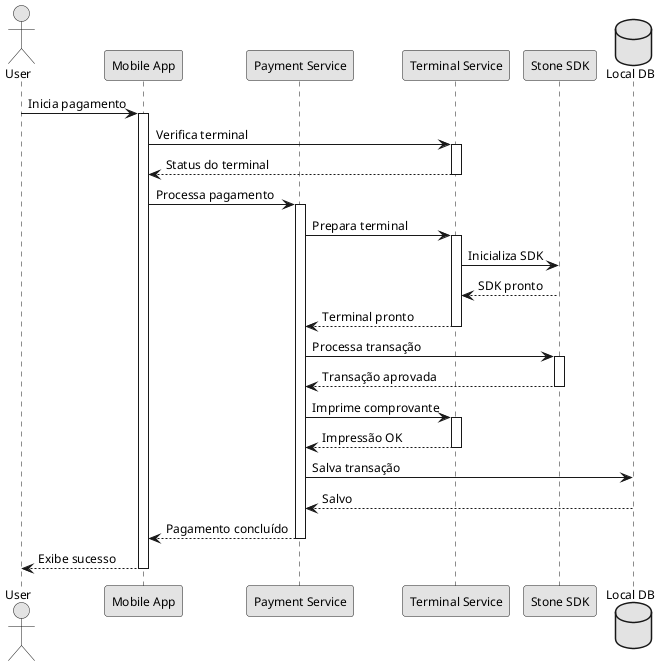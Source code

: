 @startuml
skinparam monochrome true
skinparam defaultFontName Arial
skinparam defaultFontSize 12

actor User
participant "Mobile App" as App
participant "Payment Service" as Payment
participant "Terminal Service" as Terminal
participant "Stone SDK" as Stone
database "Local DB" as DB

User -> App: Inicia pagamento
activate App

App -> Terminal: Verifica terminal
activate Terminal
Terminal --> App: Status do terminal
deactivate Terminal

App -> Payment: Processa pagamento
activate Payment

Payment -> Terminal: Prepara terminal
activate Terminal
Terminal -> Stone: Inicializa SDK
Stone --> Terminal: SDK pronto
Terminal --> Payment: Terminal pronto
deactivate Terminal

Payment -> Stone: Processa transação
activate Stone
Stone --> Payment: Transação aprovada
deactivate Stone

Payment -> Terminal: Imprime comprovante
activate Terminal
Terminal --> Payment: Impressão OK
deactivate Terminal

Payment -> DB: Salva transação
DB --> Payment: Salvo

Payment --> App: Pagamento concluído
deactivate Payment

App --> User: Exibe sucesso
deactivate App

@enduml
